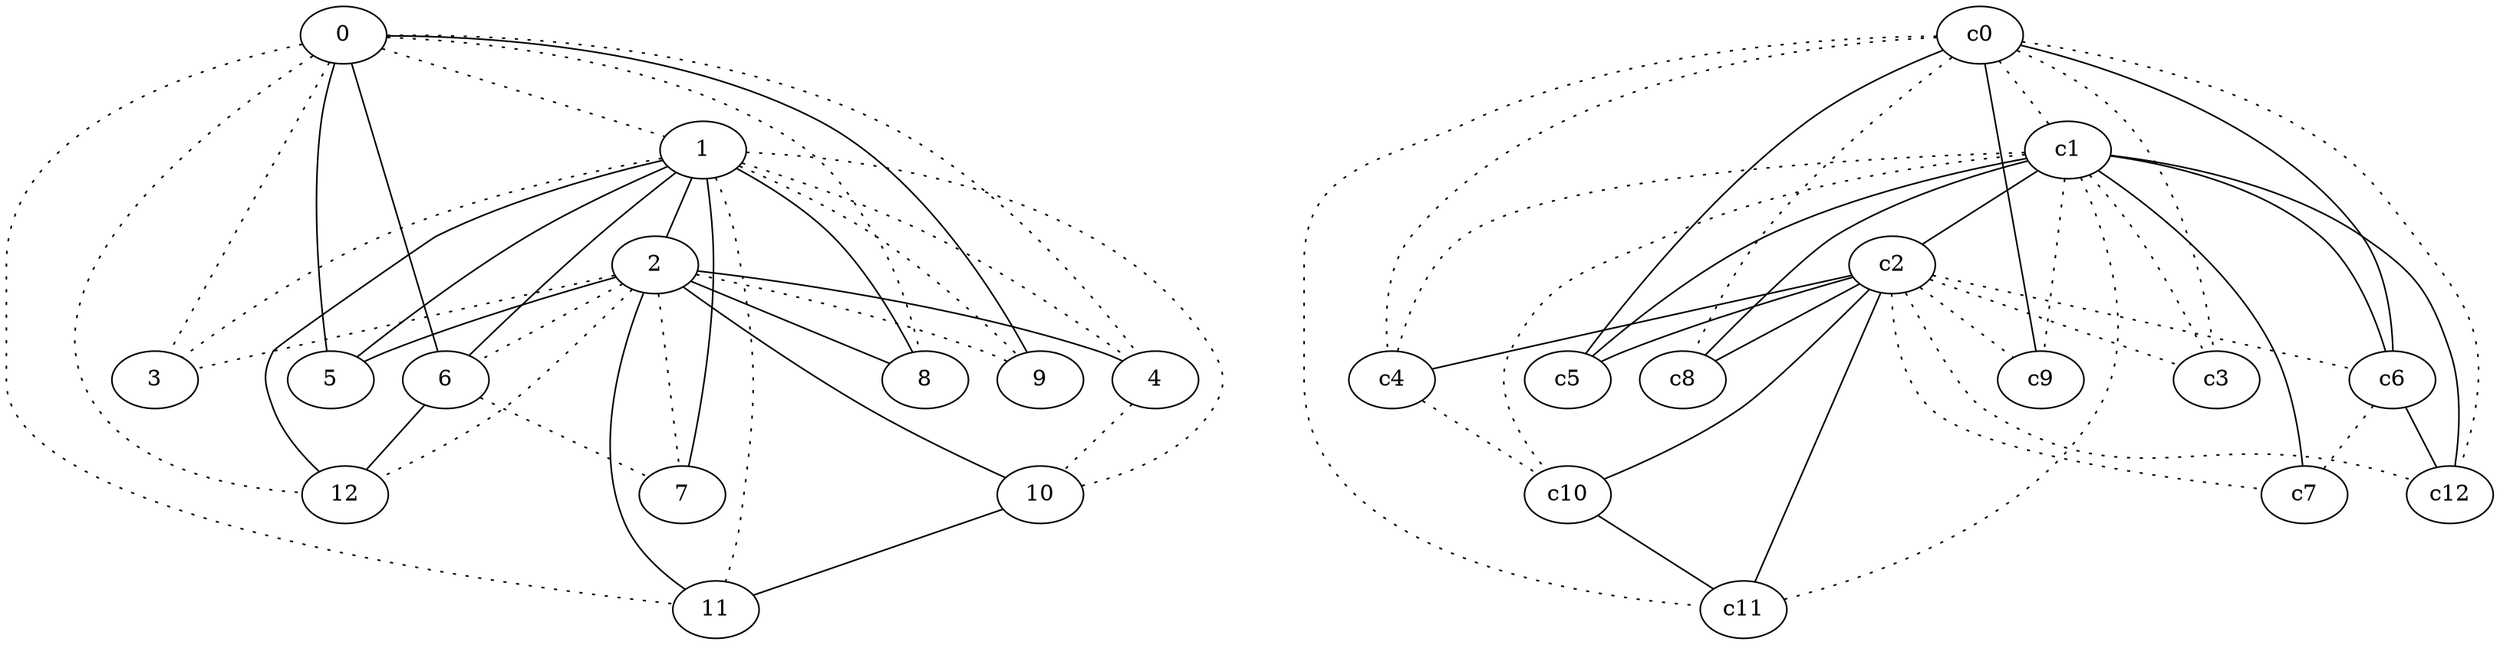 graph {
a0[label=0];
a1[label=1];
a2[label=2];
a3[label=3];
a4[label=4];
a5[label=5];
a6[label=6];
a7[label=7];
a8[label=8];
a9[label=9];
a10[label=10];
a11[label=11];
a12[label=12];
a0 -- a1 [style=dotted];
a0 -- a3 [style=dotted];
a0 -- a4 [style=dotted];
a0 -- a5;
a0 -- a6;
a0 -- a8 [style=dotted];
a0 -- a9;
a0 -- a11 [style=dotted];
a0 -- a12 [style=dotted];
a1 -- a2;
a1 -- a3 [style=dotted];
a1 -- a4 [style=dotted];
a1 -- a5;
a1 -- a6;
a1 -- a7;
a1 -- a8;
a1 -- a9 [style=dotted];
a1 -- a10 [style=dotted];
a1 -- a11 [style=dotted];
a1 -- a12;
a2 -- a3 [style=dotted];
a2 -- a4;
a2 -- a5;
a2 -- a6 [style=dotted];
a2 -- a7 [style=dotted];
a2 -- a8;
a2 -- a9 [style=dotted];
a2 -- a10;
a2 -- a11;
a2 -- a12 [style=dotted];
a4 -- a10 [style=dotted];
a6 -- a7 [style=dotted];
a6 -- a12;
a10 -- a11;
c0 -- c1 [style=dotted];
c0 -- c3 [style=dotted];
c0 -- c4 [style=dotted];
c0 -- c5;
c0 -- c6;
c0 -- c8 [style=dotted];
c0 -- c9;
c0 -- c11 [style=dotted];
c0 -- c12 [style=dotted];
c1 -- c2;
c1 -- c3 [style=dotted];
c1 -- c4 [style=dotted];
c1 -- c5;
c1 -- c6;
c1 -- c7;
c1 -- c8;
c1 -- c9 [style=dotted];
c1 -- c10 [style=dotted];
c1 -- c11 [style=dotted];
c1 -- c12;
c2 -- c3 [style=dotted];
c2 -- c4;
c2 -- c5;
c2 -- c6 [style=dotted];
c2 -- c7 [style=dotted];
c2 -- c8;
c2 -- c9 [style=dotted];
c2 -- c10;
c2 -- c11;
c2 -- c12 [style=dotted];
c4 -- c10 [style=dotted];
c6 -- c7 [style=dotted];
c6 -- c12;
c10 -- c11;
}
